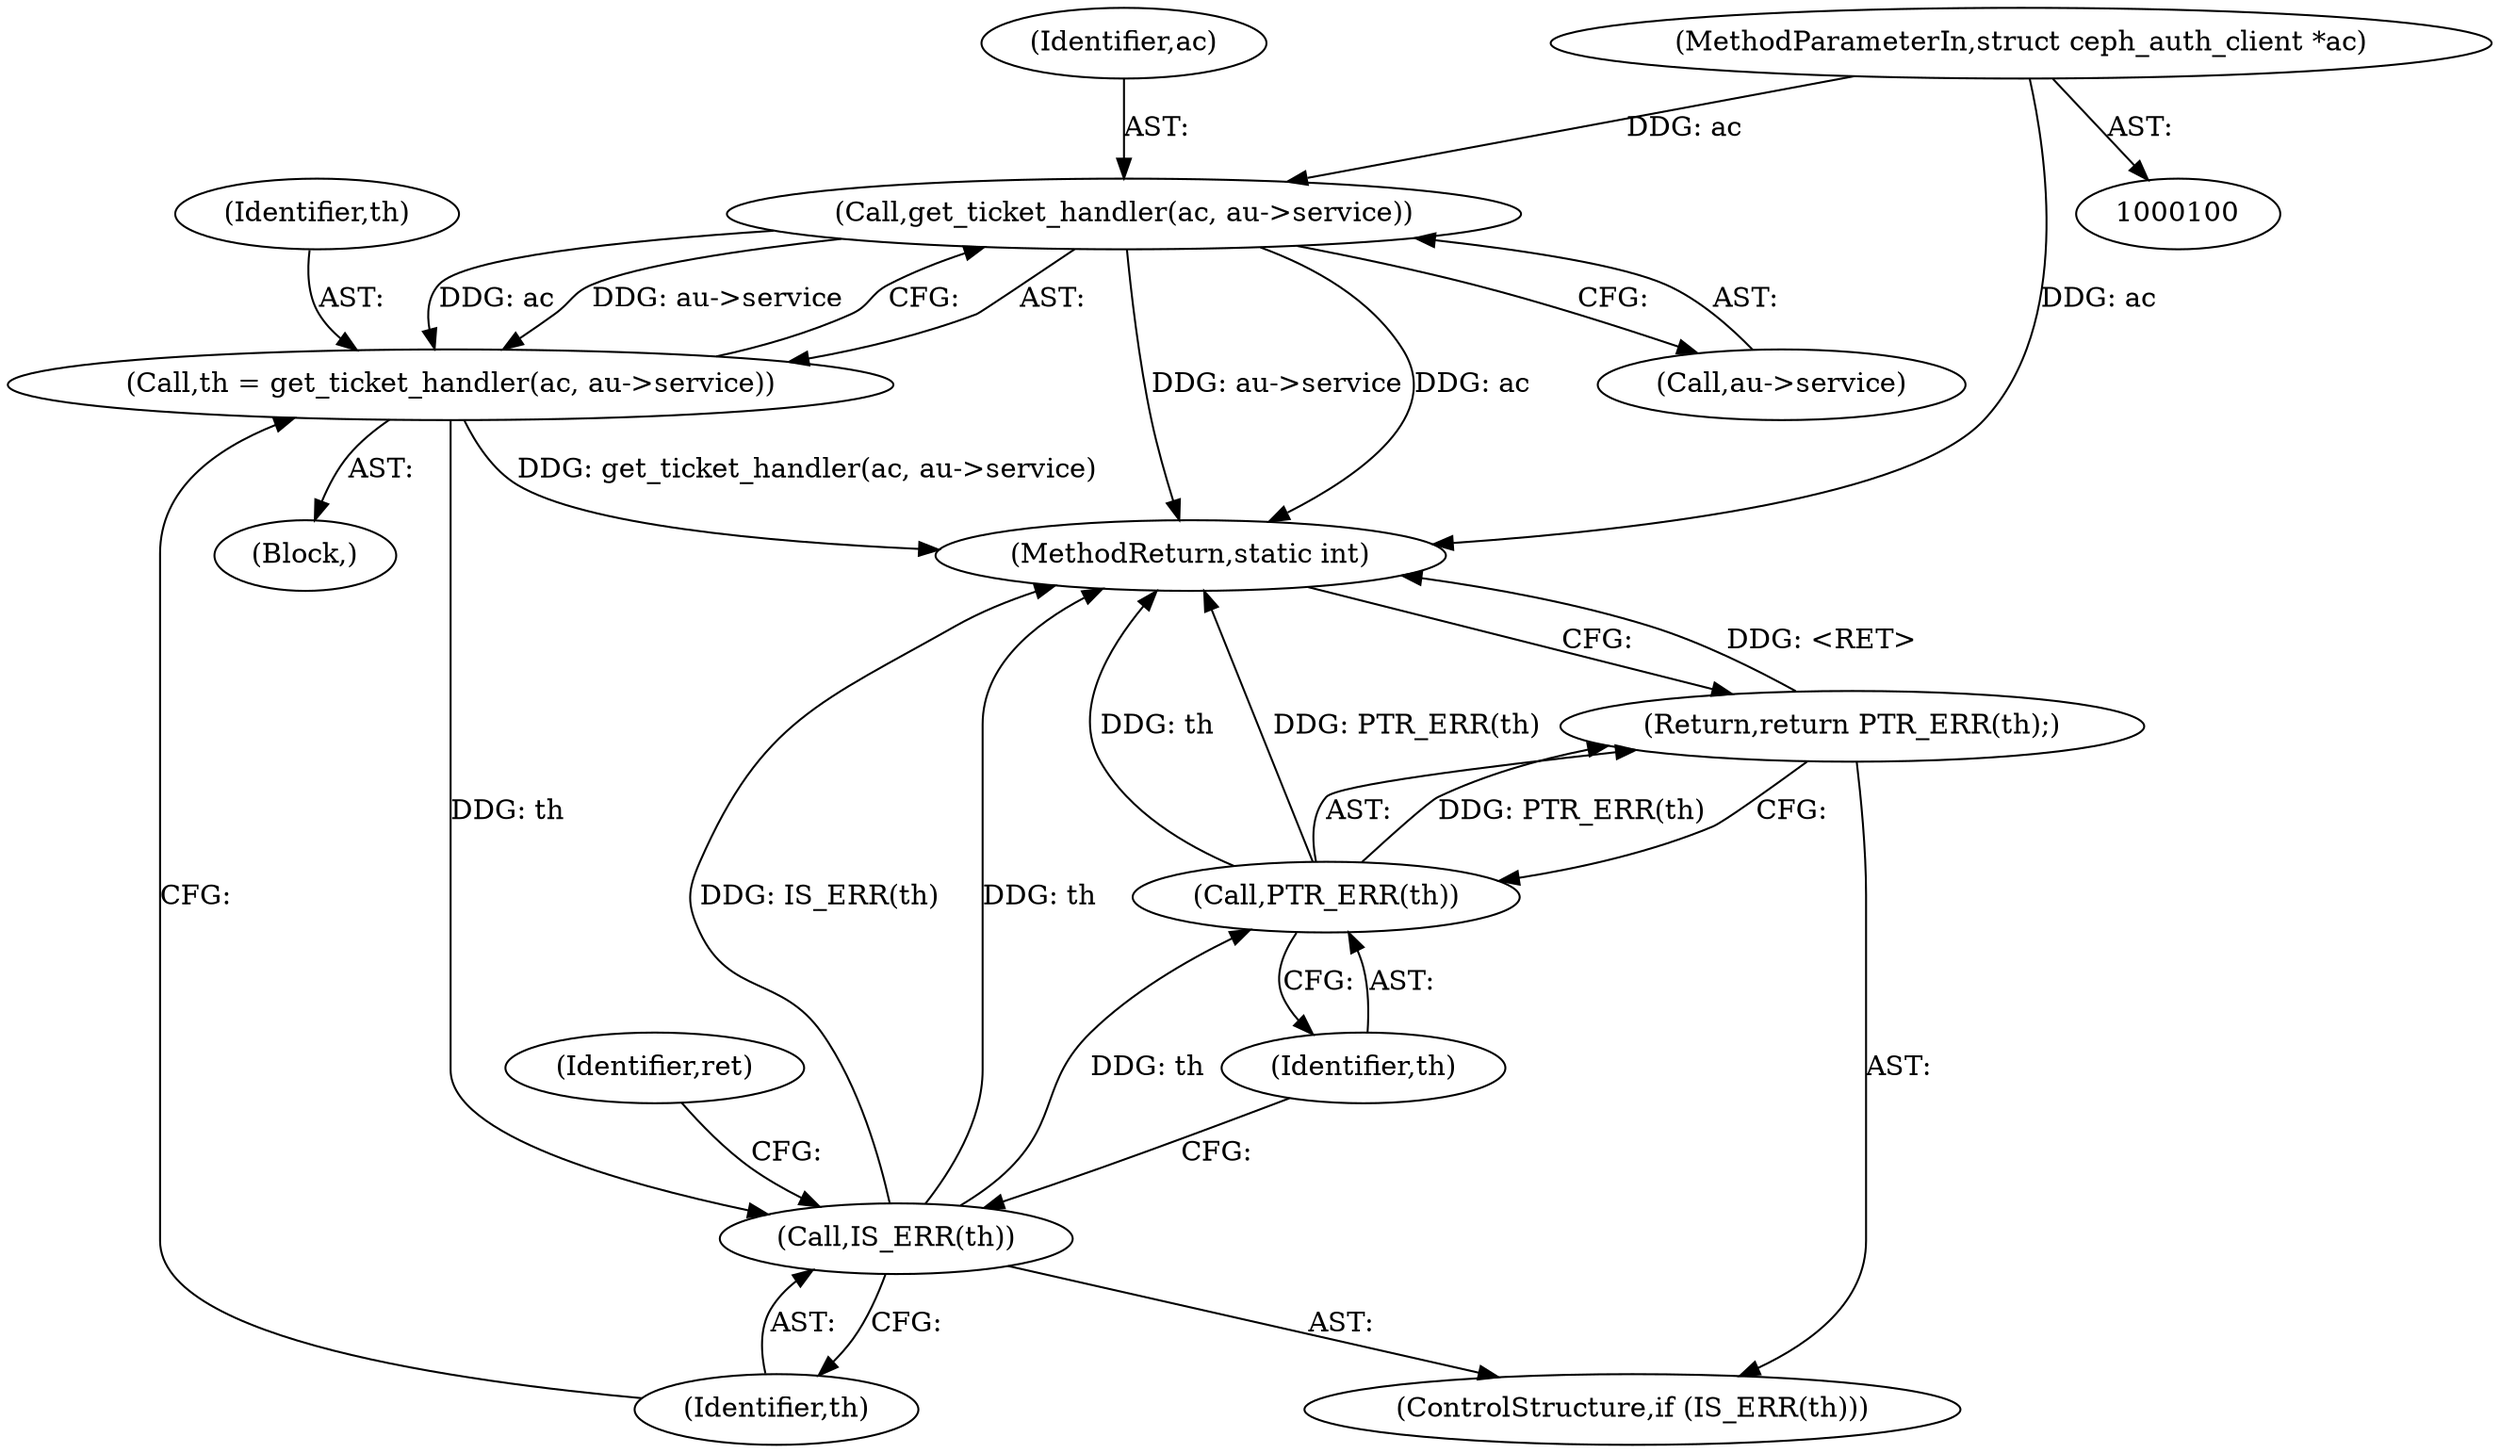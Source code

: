 digraph "0_linux_c27a3e4d667fdcad3db7b104f75659478e0c68d8_1@pointer" {
"1000101" [label="(MethodParameterIn,struct ceph_auth_client *ac)"];
"1000139" [label="(Call,get_ticket_handler(ac, au->service))"];
"1000137" [label="(Call,th = get_ticket_handler(ac, au->service))"];
"1000145" [label="(Call,IS_ERR(th))"];
"1000148" [label="(Call,PTR_ERR(th))"];
"1000147" [label="(Return,return PTR_ERR(th);)"];
"1000147" [label="(Return,return PTR_ERR(th);)"];
"1000146" [label="(Identifier,th)"];
"1000139" [label="(Call,get_ticket_handler(ac, au->service))"];
"1000104" [label="(Block,)"];
"1000141" [label="(Call,au->service)"];
"1000140" [label="(Identifier,ac)"];
"1000145" [label="(Call,IS_ERR(th))"];
"1000209" [label="(MethodReturn,static int)"];
"1000101" [label="(MethodParameterIn,struct ceph_auth_client *ac)"];
"1000151" [label="(Identifier,ret)"];
"1000138" [label="(Identifier,th)"];
"1000149" [label="(Identifier,th)"];
"1000148" [label="(Call,PTR_ERR(th))"];
"1000137" [label="(Call,th = get_ticket_handler(ac, au->service))"];
"1000144" [label="(ControlStructure,if (IS_ERR(th)))"];
"1000101" -> "1000100"  [label="AST: "];
"1000101" -> "1000209"  [label="DDG: ac"];
"1000101" -> "1000139"  [label="DDG: ac"];
"1000139" -> "1000137"  [label="AST: "];
"1000139" -> "1000141"  [label="CFG: "];
"1000140" -> "1000139"  [label="AST: "];
"1000141" -> "1000139"  [label="AST: "];
"1000137" -> "1000139"  [label="CFG: "];
"1000139" -> "1000209"  [label="DDG: au->service"];
"1000139" -> "1000209"  [label="DDG: ac"];
"1000139" -> "1000137"  [label="DDG: ac"];
"1000139" -> "1000137"  [label="DDG: au->service"];
"1000137" -> "1000104"  [label="AST: "];
"1000138" -> "1000137"  [label="AST: "];
"1000146" -> "1000137"  [label="CFG: "];
"1000137" -> "1000209"  [label="DDG: get_ticket_handler(ac, au->service)"];
"1000137" -> "1000145"  [label="DDG: th"];
"1000145" -> "1000144"  [label="AST: "];
"1000145" -> "1000146"  [label="CFG: "];
"1000146" -> "1000145"  [label="AST: "];
"1000149" -> "1000145"  [label="CFG: "];
"1000151" -> "1000145"  [label="CFG: "];
"1000145" -> "1000209"  [label="DDG: IS_ERR(th)"];
"1000145" -> "1000209"  [label="DDG: th"];
"1000145" -> "1000148"  [label="DDG: th"];
"1000148" -> "1000147"  [label="AST: "];
"1000148" -> "1000149"  [label="CFG: "];
"1000149" -> "1000148"  [label="AST: "];
"1000147" -> "1000148"  [label="CFG: "];
"1000148" -> "1000209"  [label="DDG: th"];
"1000148" -> "1000209"  [label="DDG: PTR_ERR(th)"];
"1000148" -> "1000147"  [label="DDG: PTR_ERR(th)"];
"1000147" -> "1000144"  [label="AST: "];
"1000209" -> "1000147"  [label="CFG: "];
"1000147" -> "1000209"  [label="DDG: <RET>"];
}

